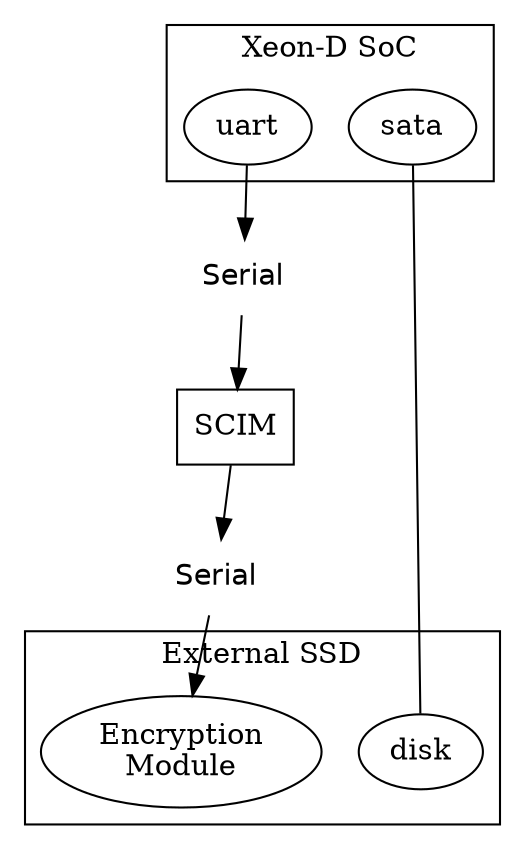 digraph D {
    subgraph cluster_c1 {
        label = "Xeon-D SoC";
        uart;
        sata;
    }

    subgraph cluster_c2 {
        label = "External SSD";
        disk;
        encrypt [ label="Encryption\nModule" ];
    }

    SCIM [shape=box fillcolor="#44BB44" label="SCIM" ]

    serial1
                [fillcolor=white
                style="filled,setlinewidth(0)"
                fontcolor=black fontname="Helvetica" shape=plaintext label="Serial"]

    serial2
                [fillcolor=white
                style="filled,setlinewidth(0)"
                fontcolor=black fontname="Helvetica" shape=plaintext label="Serial"]

    uart->serial1
    serial1->SCIM
    SCIM->serial2
    serial2->encrypt

    sata->disk [dir=none]
}

